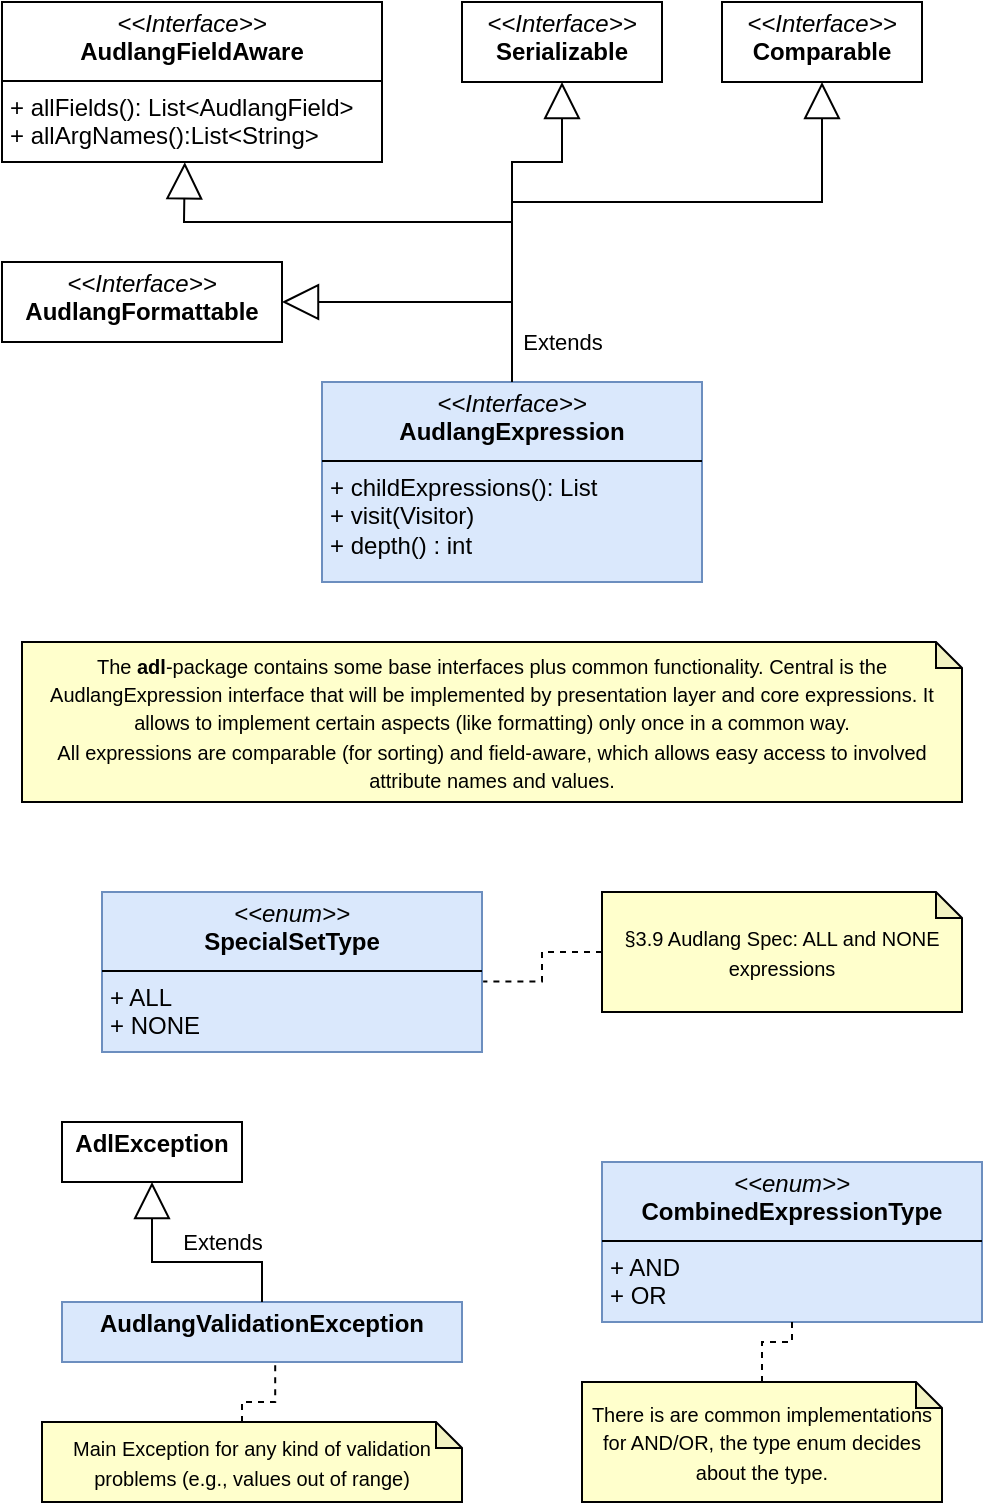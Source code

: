 <mxfile version="24.7.17">
  <diagram id="C5RBs43oDa-KdzZeNtuy" name="Page-1">
    <mxGraphModel dx="530" dy="476" grid="1" gridSize="10" guides="1" tooltips="1" connect="1" arrows="1" fold="1" page="1" pageScale="1" pageWidth="827" pageHeight="1169" math="0" shadow="0">
      <root>
        <mxCell id="WIyWlLk6GJQsqaUBKTNV-0" />
        <mxCell id="WIyWlLk6GJQsqaUBKTNV-1" parent="WIyWlLk6GJQsqaUBKTNV-0" />
        <mxCell id="n-oUZ1t_72cA8LF6C7ij-1" value="&lt;p style=&quot;margin:0px;margin-top:4px;text-align:center;&quot;&gt;&lt;i&gt;&amp;lt;&amp;lt;Interface&amp;gt;&amp;gt;&lt;/i&gt;&lt;br&gt;&lt;b&gt;AudlangExpression&lt;/b&gt;&lt;/p&gt;&lt;hr size=&quot;1&quot; style=&quot;border-style:solid;&quot;&gt;&lt;p style=&quot;margin:0px;margin-left:4px;&quot;&gt;&lt;/p&gt;&lt;p style=&quot;margin:0px;margin-left:4px;&quot;&gt;+ childExpressions(): List&lt;br&gt;+ visit(Visitor)&lt;/p&gt;&lt;p style=&quot;margin:0px;margin-left:4px;&quot;&gt;+ depth() : int&lt;/p&gt;" style="verticalAlign=top;align=left;overflow=fill;html=1;whiteSpace=wrap;fillColor=#dae8fc;strokeColor=#6c8ebf;" vertex="1" parent="WIyWlLk6GJQsqaUBKTNV-1">
          <mxGeometry x="310" y="250" width="190" height="100" as="geometry" />
        </mxCell>
        <mxCell id="n-oUZ1t_72cA8LF6C7ij-3" value="&lt;p style=&quot;margin:0px;margin-top:4px;text-align:center;&quot;&gt;&lt;i&gt;&amp;lt;&amp;lt;Interface&amp;gt;&amp;gt;&lt;/i&gt;&lt;br&gt;&lt;b&gt;AudlangFieldAware&lt;/b&gt;&lt;/p&gt;&lt;hr size=&quot;1&quot; style=&quot;border-style:solid;&quot;&gt;&lt;p style=&quot;margin:0px;margin-left:4px;&quot;&gt;&lt;/p&gt;&lt;p style=&quot;margin:0px;margin-left:4px;&quot;&gt;+ allFields(): List&amp;lt;AudlangField&amp;gt;&lt;br&gt;+ allArgNames():List&amp;lt;String&amp;gt;&lt;/p&gt;" style="verticalAlign=top;align=left;overflow=fill;html=1;whiteSpace=wrap;" vertex="1" parent="WIyWlLk6GJQsqaUBKTNV-1">
          <mxGeometry x="150" y="60" width="190" height="80" as="geometry" />
        </mxCell>
        <mxCell id="n-oUZ1t_72cA8LF6C7ij-4" value="&lt;p style=&quot;margin:0px;margin-top:4px;text-align:center;&quot;&gt;&lt;i&gt;&amp;lt;&amp;lt;Interface&amp;gt;&amp;gt;&lt;/i&gt;&lt;br&gt;&lt;b&gt;Serializable&lt;/b&gt;&lt;/p&gt;" style="verticalAlign=top;align=left;overflow=fill;html=1;whiteSpace=wrap;" vertex="1" parent="WIyWlLk6GJQsqaUBKTNV-1">
          <mxGeometry x="380" y="60" width="100" height="40" as="geometry" />
        </mxCell>
        <mxCell id="n-oUZ1t_72cA8LF6C7ij-5" value="&lt;p style=&quot;margin:0px;margin-top:4px;text-align:center;&quot;&gt;&lt;i&gt;&amp;lt;&amp;lt;Interface&amp;gt;&amp;gt;&lt;/i&gt;&lt;br&gt;&lt;b&gt;AudlangFormattable&lt;/b&gt;&lt;/p&gt;" style="verticalAlign=top;align=left;overflow=fill;html=1;whiteSpace=wrap;" vertex="1" parent="WIyWlLk6GJQsqaUBKTNV-1">
          <mxGeometry x="150" y="190" width="140" height="40" as="geometry" />
        </mxCell>
        <mxCell id="n-oUZ1t_72cA8LF6C7ij-6" value="&lt;p style=&quot;margin:0px;margin-top:4px;text-align:center;&quot;&gt;&lt;i&gt;&amp;lt;&amp;lt;Interface&amp;gt;&amp;gt;&lt;/i&gt;&lt;br&gt;&lt;b&gt;Comparable&lt;/b&gt;&lt;/p&gt;" style="verticalAlign=top;align=left;overflow=fill;html=1;whiteSpace=wrap;" vertex="1" parent="WIyWlLk6GJQsqaUBKTNV-1">
          <mxGeometry x="510" y="60" width="100" height="40" as="geometry" />
        </mxCell>
        <mxCell id="n-oUZ1t_72cA8LF6C7ij-15" value="&lt;p style=&quot;margin:0px;margin-top:4px;text-align:center;&quot;&gt;&lt;b&gt;AudlangValidationException&lt;/b&gt;&lt;/p&gt;" style="verticalAlign=top;align=left;overflow=fill;html=1;whiteSpace=wrap;fillColor=#dae8fc;strokeColor=#6c8ebf;" vertex="1" parent="WIyWlLk6GJQsqaUBKTNV-1">
          <mxGeometry x="180" y="710" width="200" height="30" as="geometry" />
        </mxCell>
        <mxCell id="n-oUZ1t_72cA8LF6C7ij-16" value="&lt;p style=&quot;margin:0px;margin-top:4px;text-align:center;&quot;&gt;&lt;b&gt;AdlException&lt;/b&gt;&lt;/p&gt;" style="verticalAlign=top;align=left;overflow=fill;html=1;whiteSpace=wrap;" vertex="1" parent="WIyWlLk6GJQsqaUBKTNV-1">
          <mxGeometry x="180" y="620" width="90" height="30" as="geometry" />
        </mxCell>
        <mxCell id="n-oUZ1t_72cA8LF6C7ij-18" value="Extends" style="endArrow=block;endSize=16;endFill=0;html=1;rounded=0;exitX=0.5;exitY=0;exitDx=0;exitDy=0;entryX=0.5;entryY=1;entryDx=0;entryDy=0;" edge="1" parent="WIyWlLk6GJQsqaUBKTNV-1" source="n-oUZ1t_72cA8LF6C7ij-15" target="n-oUZ1t_72cA8LF6C7ij-16">
          <mxGeometry x="-0.304" y="-10" width="160" relative="1" as="geometry">
            <mxPoint x="340" y="500" as="sourcePoint" />
            <mxPoint x="500" y="500" as="targetPoint" />
            <Array as="points">
              <mxPoint x="280" y="690" />
              <mxPoint x="225" y="690" />
            </Array>
            <mxPoint as="offset" />
          </mxGeometry>
        </mxCell>
        <mxCell id="n-oUZ1t_72cA8LF6C7ij-19" value="&lt;p style=&quot;margin:0px;margin-top:4px;text-align:center;&quot;&gt;&lt;i&gt;&amp;lt;&amp;lt;enum&amp;gt;&amp;gt;&lt;/i&gt;&lt;br&gt;&lt;b&gt;CombinedExpressionType&lt;/b&gt;&lt;/p&gt;&lt;hr size=&quot;1&quot; style=&quot;border-style:solid;&quot;&gt;&lt;p style=&quot;margin:0px;margin-left:4px;&quot;&gt;&lt;/p&gt;&lt;p style=&quot;margin:0px;margin-left:4px;&quot;&gt;+ AND&lt;br&gt;+ OR&lt;/p&gt;" style="verticalAlign=top;align=left;overflow=fill;html=1;whiteSpace=wrap;fillColor=#dae8fc;strokeColor=#6c8ebf;" vertex="1" parent="WIyWlLk6GJQsqaUBKTNV-1">
          <mxGeometry x="450" y="640" width="190" height="80" as="geometry" />
        </mxCell>
        <mxCell id="n-oUZ1t_72cA8LF6C7ij-20" value="Extends" style="endArrow=block;endSize=16;endFill=0;html=1;rounded=0;exitX=0.5;exitY=0;exitDx=0;exitDy=0;entryX=0.481;entryY=1.002;entryDx=0;entryDy=0;entryPerimeter=0;" edge="1" parent="WIyWlLk6GJQsqaUBKTNV-1" source="n-oUZ1t_72cA8LF6C7ij-1" target="n-oUZ1t_72cA8LF6C7ij-3">
          <mxGeometry x="-0.854" y="-25" width="160" relative="1" as="geometry">
            <mxPoint x="405" y="240" as="sourcePoint" />
            <mxPoint x="350" y="180" as="targetPoint" />
            <Array as="points">
              <mxPoint x="405" y="170" />
              <mxPoint x="241" y="170" />
            </Array>
            <mxPoint as="offset" />
          </mxGeometry>
        </mxCell>
        <mxCell id="n-oUZ1t_72cA8LF6C7ij-21" value="" style="endArrow=block;endSize=16;endFill=0;html=1;rounded=0;exitX=0.5;exitY=0;exitDx=0;exitDy=0;entryX=1;entryY=0.5;entryDx=0;entryDy=0;" edge="1" parent="WIyWlLk6GJQsqaUBKTNV-1" source="n-oUZ1t_72cA8LF6C7ij-1" target="n-oUZ1t_72cA8LF6C7ij-5">
          <mxGeometry x="-0.304" y="-10" width="160" relative="1" as="geometry">
            <mxPoint x="610" y="265" as="sourcePoint" />
            <mxPoint x="446" y="155" as="targetPoint" />
            <Array as="points">
              <mxPoint x="405" y="210" />
              <mxPoint x="350" y="210" />
            </Array>
            <mxPoint as="offset" />
          </mxGeometry>
        </mxCell>
        <mxCell id="n-oUZ1t_72cA8LF6C7ij-22" value="" style="endArrow=block;endSize=16;endFill=0;html=1;rounded=0;exitX=0.5;exitY=0;exitDx=0;exitDy=0;entryX=0.5;entryY=1;entryDx=0;entryDy=0;" edge="1" parent="WIyWlLk6GJQsqaUBKTNV-1" source="n-oUZ1t_72cA8LF6C7ij-1" target="n-oUZ1t_72cA8LF6C7ij-4">
          <mxGeometry x="-0.304" y="-10" width="160" relative="1" as="geometry">
            <mxPoint x="415" y="260" as="sourcePoint" />
            <mxPoint x="300" y="220" as="targetPoint" />
            <Array as="points">
              <mxPoint x="405" y="170" />
              <mxPoint x="405" y="140" />
              <mxPoint x="430" y="140" />
            </Array>
            <mxPoint as="offset" />
          </mxGeometry>
        </mxCell>
        <mxCell id="n-oUZ1t_72cA8LF6C7ij-23" value="" style="endArrow=block;endSize=16;endFill=0;html=1;rounded=0;exitX=0.5;exitY=0;exitDx=0;exitDy=0;entryX=0.5;entryY=1;entryDx=0;entryDy=0;" edge="1" parent="WIyWlLk6GJQsqaUBKTNV-1" source="n-oUZ1t_72cA8LF6C7ij-1" target="n-oUZ1t_72cA8LF6C7ij-6">
          <mxGeometry x="-0.304" y="-10" width="160" relative="1" as="geometry">
            <mxPoint x="415" y="260" as="sourcePoint" />
            <mxPoint x="300" y="220" as="targetPoint" />
            <Array as="points">
              <mxPoint x="405" y="160" />
              <mxPoint x="560" y="160" />
            </Array>
            <mxPoint as="offset" />
          </mxGeometry>
        </mxCell>
        <mxCell id="n-oUZ1t_72cA8LF6C7ij-24" value="&lt;font style=&quot;font-size: 10px;&quot;&gt;The &lt;b&gt;adl&lt;/b&gt;-package contains some base interfaces plus common functionality. Central is the AudlangExpression interface that will be implemented by presentation layer and core expressions. It allows to implement certain aspects (like formatting) only once in a common way.&lt;/font&gt;&lt;div&gt;&lt;font style=&quot;font-size: 10px;&quot;&gt;All expressions are comparable (for sorting) and field-aware, which allows easy access to involved attribute names and values.&lt;/font&gt;&lt;/div&gt;" style="shape=note;whiteSpace=wrap;html=1;backgroundOutline=1;darkOpacity=0.05;size=13;labelBackgroundColor=none;fillColor=#FFFFCC;gradientColor=none;" vertex="1" parent="WIyWlLk6GJQsqaUBKTNV-1">
          <mxGeometry x="160" y="380" width="470" height="80" as="geometry" />
        </mxCell>
        <mxCell id="n-oUZ1t_72cA8LF6C7ij-25" value="&lt;span style=&quot;font-size: 10px;&quot;&gt;Main Exception for any kind of validation problems (e.g., values out of range)&lt;/span&gt;" style="shape=note;whiteSpace=wrap;html=1;backgroundOutline=1;darkOpacity=0.05;size=13;labelBackgroundColor=none;fillColor=#FFFFCC;gradientColor=none;" vertex="1" parent="WIyWlLk6GJQsqaUBKTNV-1">
          <mxGeometry x="170" y="770" width="210" height="40" as="geometry" />
        </mxCell>
        <mxCell id="n-oUZ1t_72cA8LF6C7ij-26" style="edgeStyle=orthogonalEdgeStyle;rounded=0;orthogonalLoop=1;jettySize=auto;html=1;entryX=0.533;entryY=1.038;entryDx=0;entryDy=0;entryPerimeter=0;dashed=1;endArrow=none;endFill=0;" edge="1" parent="WIyWlLk6GJQsqaUBKTNV-1" source="n-oUZ1t_72cA8LF6C7ij-25" target="n-oUZ1t_72cA8LF6C7ij-15">
          <mxGeometry relative="1" as="geometry">
            <Array as="points">
              <mxPoint x="270" y="760" />
              <mxPoint x="287" y="760" />
            </Array>
          </mxGeometry>
        </mxCell>
        <mxCell id="n-oUZ1t_72cA8LF6C7ij-31" style="edgeStyle=orthogonalEdgeStyle;rounded=0;orthogonalLoop=1;jettySize=auto;html=1;entryX=0.5;entryY=1;entryDx=0;entryDy=0;endArrow=none;endFill=0;dashed=1;" edge="1" parent="WIyWlLk6GJQsqaUBKTNV-1" source="n-oUZ1t_72cA8LF6C7ij-27" target="n-oUZ1t_72cA8LF6C7ij-19">
          <mxGeometry relative="1" as="geometry" />
        </mxCell>
        <mxCell id="n-oUZ1t_72cA8LF6C7ij-27" value="&lt;span style=&quot;font-size: 10px;&quot;&gt;There is are common implementations for AND/OR, the type enum decides about the type.&lt;/span&gt;" style="shape=note;whiteSpace=wrap;html=1;backgroundOutline=1;darkOpacity=0.05;size=13;labelBackgroundColor=none;fillColor=#FFFFCC;gradientColor=none;" vertex="1" parent="WIyWlLk6GJQsqaUBKTNV-1">
          <mxGeometry x="440" y="750" width="180" height="60" as="geometry" />
        </mxCell>
        <mxCell id="n-oUZ1t_72cA8LF6C7ij-32" value="&lt;p style=&quot;margin:0px;margin-top:4px;text-align:center;&quot;&gt;&lt;i&gt;&amp;lt;&amp;lt;enum&amp;gt;&amp;gt;&lt;/i&gt;&lt;br&gt;&lt;b&gt;SpecialSetType&lt;/b&gt;&lt;/p&gt;&lt;hr size=&quot;1&quot; style=&quot;border-style:solid;&quot;&gt;&lt;p style=&quot;margin:0px;margin-left:4px;&quot;&gt;&lt;/p&gt;&lt;p style=&quot;margin:0px;margin-left:4px;&quot;&gt;+ ALL&lt;br&gt;+ NONE&lt;/p&gt;" style="verticalAlign=top;align=left;overflow=fill;html=1;whiteSpace=wrap;fillColor=#dae8fc;strokeColor=#6c8ebf;" vertex="1" parent="WIyWlLk6GJQsqaUBKTNV-1">
          <mxGeometry x="200" y="505" width="190" height="80" as="geometry" />
        </mxCell>
        <mxCell id="n-oUZ1t_72cA8LF6C7ij-34" value="&lt;span style=&quot;font-size: 10px;&quot;&gt;§3.9 Audlang Spec: ALL and NONE expressions&lt;/span&gt;" style="shape=note;whiteSpace=wrap;html=1;backgroundOutline=1;darkOpacity=0.05;size=13;labelBackgroundColor=none;fillColor=#FFFFCC;gradientColor=none;" vertex="1" parent="WIyWlLk6GJQsqaUBKTNV-1">
          <mxGeometry x="450" y="505" width="180" height="60" as="geometry" />
        </mxCell>
        <mxCell id="n-oUZ1t_72cA8LF6C7ij-35" style="edgeStyle=orthogonalEdgeStyle;rounded=0;orthogonalLoop=1;jettySize=auto;html=1;entryX=1.003;entryY=0.559;entryDx=0;entryDy=0;entryPerimeter=0;endArrow=none;endFill=0;dashed=1;" edge="1" parent="WIyWlLk6GJQsqaUBKTNV-1" source="n-oUZ1t_72cA8LF6C7ij-34" target="n-oUZ1t_72cA8LF6C7ij-32">
          <mxGeometry relative="1" as="geometry" />
        </mxCell>
      </root>
    </mxGraphModel>
  </diagram>
</mxfile>
